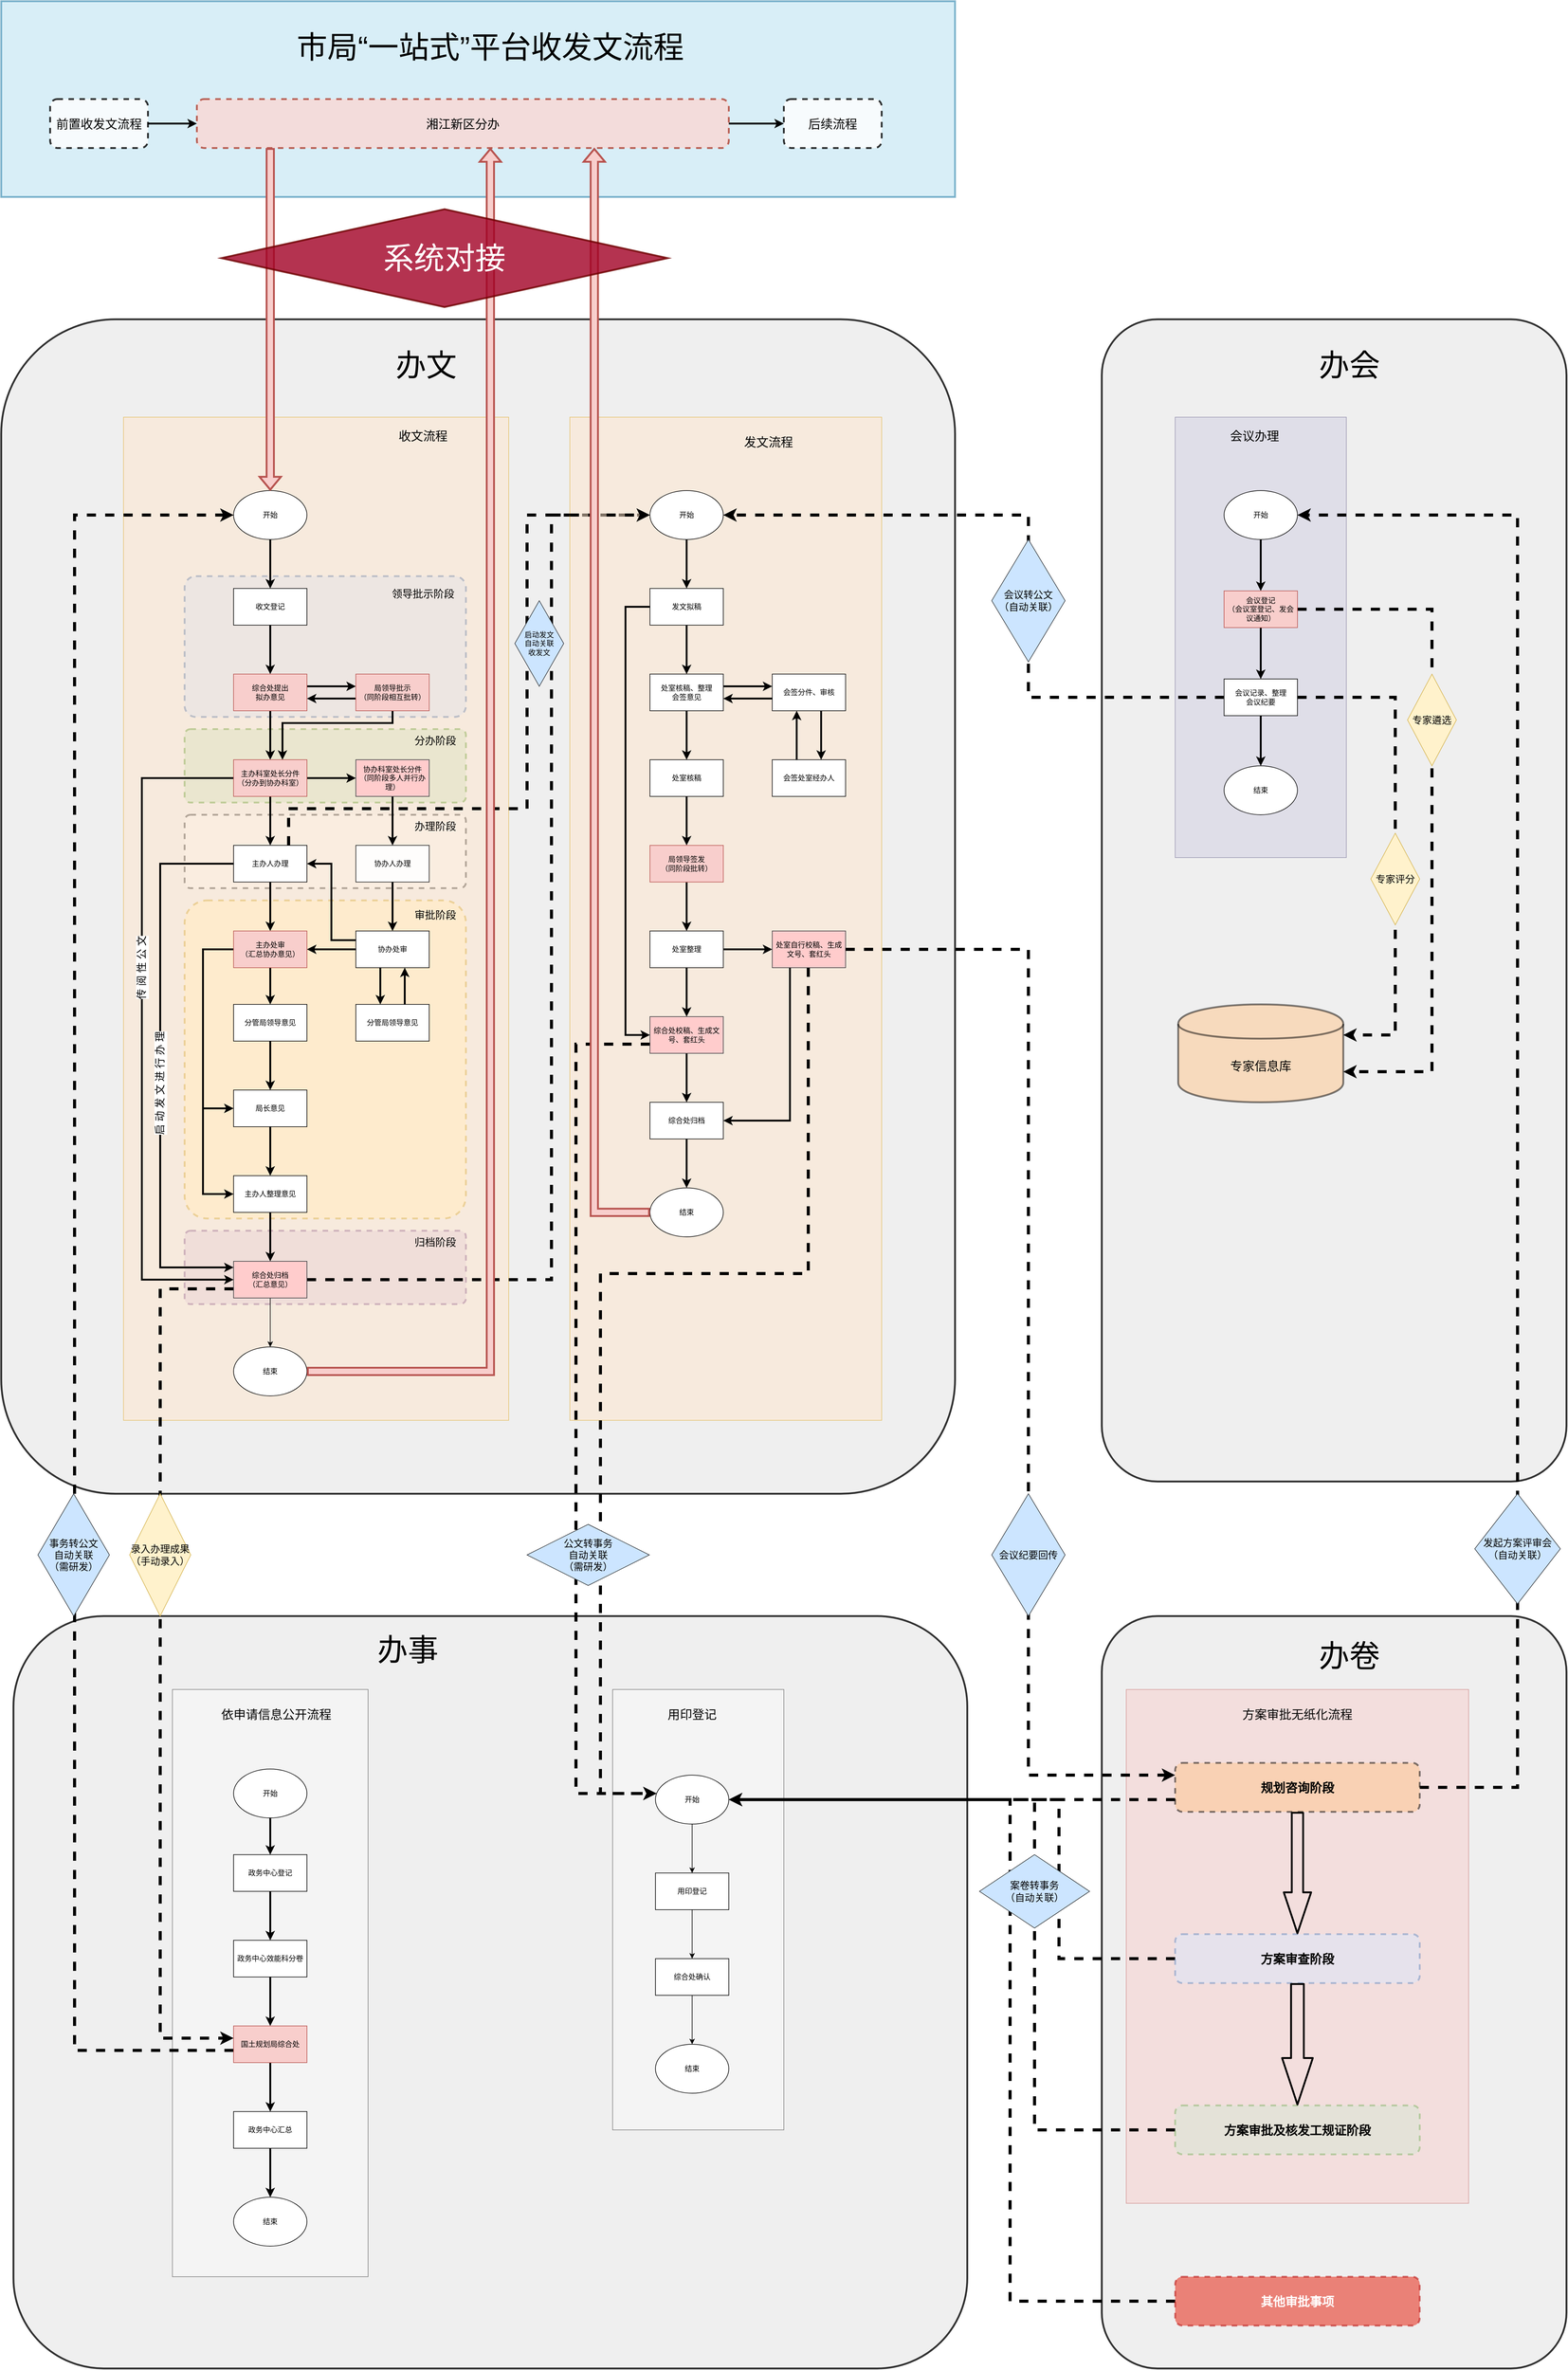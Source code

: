 <mxfile version="13.3.0" type="github">
  <diagram id="d_TtvwyaBQ2j3ashljvY" name="Page-1">
    <mxGraphModel dx="8851" dy="5229" grid="1" gridSize="10" guides="1" tooltips="1" connect="1" arrows="0" fold="1" page="1" pageScale="1" pageWidth="827" pageHeight="1169" math="0" shadow="0">
      <root>
        <mxCell id="0" />
        <mxCell id="1" parent="0" />
        <mxCell id="R8DSdq1tmObnKe5v48mU-81" value="" style="rounded=1;whiteSpace=wrap;html=1;strokeWidth=3;fontSize=20;arcSize=12;opacity=80;fillColor=#ebebeb;" vertex="1" parent="1">
          <mxGeometry x="1760" y="1720" width="760" height="1230" as="geometry" />
        </mxCell>
        <mxCell id="R8DSdq1tmObnKe5v48mU-80" value="" style="rounded=1;whiteSpace=wrap;html=1;strokeWidth=3;fontSize=20;arcSize=12;opacity=80;fillColor=#ebebeb;" vertex="1" parent="1">
          <mxGeometry x="-20" y="1720" width="1560" height="1230" as="geometry" />
        </mxCell>
        <mxCell id="R8DSdq1tmObnKe5v48mU-79" value="" style="rounded=1;whiteSpace=wrap;html=1;strokeWidth=3;fontSize=20;arcSize=12;opacity=80;fillColor=#ebebeb;" vertex="1" parent="1">
          <mxGeometry x="1760" y="-400" width="760" height="1900" as="geometry" />
        </mxCell>
        <mxCell id="R8DSdq1tmObnKe5v48mU-78" value="" style="rounded=1;whiteSpace=wrap;html=1;strokeWidth=3;fontSize=20;arcSize=12;opacity=80;fillColor=#EBEBEB;" vertex="1" parent="1">
          <mxGeometry x="-40" y="-400" width="1560" height="1920" as="geometry" />
        </mxCell>
        <mxCell id="R8DSdq1tmObnKe5v48mU-27" value="" style="rounded=0;whiteSpace=wrap;html=1;opacity=80;fillColor=#f5f5f5;strokeColor=#666666;fontColor=#333333;" vertex="1" parent="1">
          <mxGeometry x="960" y="1840" width="280" height="720" as="geometry" />
        </mxCell>
        <mxCell id="R8DSdq1tmObnKe5v48mU-15" value="" style="rounded=1;whiteSpace=wrap;html=1;fontSize=17;opacity=90;arcSize=8;dashed=1;strokeWidth=3;fillColor=#dae8fc;strokeColor=#6c8ebf;" vertex="1" parent="1">
          <mxGeometry x="260" y="20" width="460" height="230" as="geometry" />
        </mxCell>
        <mxCell id="R8DSdq1tmObnKe5v48mU-17" value="" style="rounded=1;whiteSpace=wrap;html=1;fontSize=17;arcSize=8;dashed=1;strokeWidth=3;fillColor=#d5e8d4;strokeColor=#82b366;" vertex="1" parent="1">
          <mxGeometry x="260" y="270" width="460" height="120" as="geometry" />
        </mxCell>
        <mxCell id="R8DSdq1tmObnKe5v48mU-19" value="" style="rounded=1;whiteSpace=wrap;html=1;fontSize=17;arcSize=8;dashed=1;strokeWidth=3;fillColor=#f5f5f5;strokeColor=#666666;fontColor=#333333;" vertex="1" parent="1">
          <mxGeometry x="260" y="410" width="460" height="120" as="geometry" />
        </mxCell>
        <mxCell id="R8DSdq1tmObnKe5v48mU-21" value="" style="rounded=1;whiteSpace=wrap;html=1;fontSize=17;opacity=90;arcSize=8;dashed=1;strokeWidth=3;fillColor=#fff2cc;strokeColor=#d6b656;" vertex="1" parent="1">
          <mxGeometry x="260" y="550" width="460" height="520" as="geometry" />
        </mxCell>
        <mxCell id="R8DSdq1tmObnKe5v48mU-23" value="" style="rounded=1;whiteSpace=wrap;html=1;fontSize=17;opacity=90;arcSize=8;dashed=1;strokeWidth=3;fillColor=#e1d5e7;strokeColor=#9673a6;" vertex="1" parent="1">
          <mxGeometry x="260" y="1090" width="460" height="120" as="geometry" />
        </mxCell>
        <mxCell id="czsc24-IMfko61f4KDdS-146" value="" style="rounded=0;whiteSpace=wrap;html=1;opacity=50;fillColor=#ffe6cc;strokeColor=#d79b00;" parent="1" vertex="1">
          <mxGeometry x="160" y="-240" width="630" height="1640" as="geometry" />
        </mxCell>
        <mxCell id="R8DSdq1tmObnKe5v48mU-5" style="edgeStyle=orthogonalEdgeStyle;rounded=0;orthogonalLoop=1;jettySize=auto;html=1;entryX=0;entryY=0.5;entryDx=0;entryDy=0;strokeWidth=5;dashed=1;" edge="1" parent="1" source="czsc24-IMfko61f4KDdS-8" target="czsc24-IMfko61f4KDdS-80">
          <mxGeometry relative="1" as="geometry">
            <Array as="points">
              <mxPoint x="430" y="400" />
              <mxPoint x="820" y="400" />
              <mxPoint x="820" y="-80" />
            </Array>
          </mxGeometry>
        </mxCell>
        <mxCell id="czsc24-IMfko61f4KDdS-166" value="" style="rounded=0;whiteSpace=wrap;html=1;fontSize=20;opacity=50;fillColor=#d0cee2;strokeColor=#56517e;textOpacity=50;" parent="1" vertex="1">
          <mxGeometry x="1880" y="-240" width="280" height="720" as="geometry" />
        </mxCell>
        <mxCell id="czsc24-IMfko61f4KDdS-147" value="" style="rounded=0;whiteSpace=wrap;html=1;opacity=50;fillColor=#ffe6cc;strokeColor=#d79b00;" parent="1" vertex="1">
          <mxGeometry x="890" y="-240" width="510" height="1640" as="geometry" />
        </mxCell>
        <mxCell id="czsc24-IMfko61f4KDdS-145" value="" style="rounded=0;whiteSpace=wrap;html=1;opacity=80;fillColor=#f5f5f5;strokeColor=#666666;fontColor=#333333;" parent="1" vertex="1">
          <mxGeometry x="240" y="1840" width="320" height="960" as="geometry" />
        </mxCell>
        <mxCell id="czsc24-IMfko61f4KDdS-7" value="" style="edgeStyle=orthogonalEdgeStyle;rounded=0;orthogonalLoop=1;jettySize=auto;html=1;strokeWidth=3;" parent="1" source="czsc24-IMfko61f4KDdS-1" target="czsc24-IMfko61f4KDdS-6" edge="1">
          <mxGeometry relative="1" as="geometry" />
        </mxCell>
        <mxCell id="czsc24-IMfko61f4KDdS-31" style="edgeStyle=orthogonalEdgeStyle;rounded=0;orthogonalLoop=1;jettySize=auto;html=1;strokeWidth=3;" parent="1" source="czsc24-IMfko61f4KDdS-6" target="czsc24-IMfko61f4KDdS-28" edge="1">
          <mxGeometry relative="1" as="geometry">
            <Array as="points">
              <mxPoint x="190" y="350" />
              <mxPoint x="190" y="1170" />
            </Array>
          </mxGeometry>
        </mxCell>
        <mxCell id="R8DSdq1tmObnKe5v48mU-9" value="传 阅 性 公 文" style="edgeLabel;html=1;align=center;verticalAlign=middle;resizable=0;points=[];fontSize=17;horizontal=0;" vertex="1" connectable="0" parent="czsc24-IMfko61f4KDdS-31">
          <mxGeometry x="-0.888" y="1" relative="1" as="geometry">
            <mxPoint x="-87.5" y="309" as="offset" />
          </mxGeometry>
        </mxCell>
        <mxCell id="R8DSdq1tmObnKe5v48mU-7" style="edgeStyle=orthogonalEdgeStyle;rounded=0;orthogonalLoop=1;jettySize=auto;html=1;strokeWidth=3;" edge="1" parent="1" source="czsc24-IMfko61f4KDdS-1" target="czsc24-IMfko61f4KDdS-2">
          <mxGeometry relative="1" as="geometry">
            <Array as="points">
              <mxPoint x="510" y="200" />
              <mxPoint x="510" y="200" />
            </Array>
          </mxGeometry>
        </mxCell>
        <mxCell id="czsc24-IMfko61f4KDdS-1" value="综合处提出&lt;br&gt;拟办意见" style="rounded=0;whiteSpace=wrap;html=1;fillColor=#f8cecc;strokeColor=#b85450;" parent="1" vertex="1">
          <mxGeometry x="340" y="180" width="120" height="60" as="geometry" />
        </mxCell>
        <mxCell id="czsc24-IMfko61f4KDdS-76" style="edgeStyle=orthogonalEdgeStyle;rounded=0;orthogonalLoop=1;jettySize=auto;html=1;exitX=0.5;exitY=1;exitDx=0;exitDy=0;strokeWidth=3;" parent="1" source="czsc24-IMfko61f4KDdS-74" target="czsc24-IMfko61f4KDdS-1" edge="1">
          <mxGeometry relative="1" as="geometry" />
        </mxCell>
        <mxCell id="czsc24-IMfko61f4KDdS-74" value="收文登记" style="rounded=0;whiteSpace=wrap;html=1;" parent="1" vertex="1">
          <mxGeometry x="340" y="40" width="120" height="60" as="geometry" />
        </mxCell>
        <mxCell id="czsc24-IMfko61f4KDdS-9" value="" style="edgeStyle=orthogonalEdgeStyle;rounded=0;orthogonalLoop=1;jettySize=auto;html=1;strokeWidth=3;" parent="1" source="czsc24-IMfko61f4KDdS-6" target="czsc24-IMfko61f4KDdS-8" edge="1">
          <mxGeometry relative="1" as="geometry" />
        </mxCell>
        <mxCell id="czsc24-IMfko61f4KDdS-11" value="" style="edgeStyle=orthogonalEdgeStyle;rounded=0;orthogonalLoop=1;jettySize=auto;html=1;strokeWidth=3;" parent="1" source="czsc24-IMfko61f4KDdS-6" target="czsc24-IMfko61f4KDdS-10" edge="1">
          <mxGeometry relative="1" as="geometry" />
        </mxCell>
        <mxCell id="czsc24-IMfko61f4KDdS-6" value="主办科室处长分件&lt;br&gt;（分办到协办科室）" style="rounded=0;whiteSpace=wrap;html=1;fillColor=#f8cecc;strokeColor=#b85450;" parent="1" vertex="1">
          <mxGeometry x="340" y="320" width="120" height="60" as="geometry" />
        </mxCell>
        <mxCell id="czsc24-IMfko61f4KDdS-13" value="" style="edgeStyle=orthogonalEdgeStyle;rounded=0;orthogonalLoop=1;jettySize=auto;html=1;strokeWidth=3;" parent="1" source="czsc24-IMfko61f4KDdS-10" target="czsc24-IMfko61f4KDdS-12" edge="1">
          <mxGeometry relative="1" as="geometry" />
        </mxCell>
        <mxCell id="czsc24-IMfko61f4KDdS-10" value="协办科室处长分件&lt;br&gt;（同阶段多人并行办理）" style="rounded=0;whiteSpace=wrap;html=1;fillColor=#ffcccc;strokeColor=#36393d;" parent="1" vertex="1">
          <mxGeometry x="540" y="320" width="120" height="60" as="geometry" />
        </mxCell>
        <mxCell id="czsc24-IMfko61f4KDdS-17" value="" style="edgeStyle=orthogonalEdgeStyle;rounded=0;orthogonalLoop=1;jettySize=auto;html=1;strokeWidth=3;" parent="1" source="czsc24-IMfko61f4KDdS-12" target="czsc24-IMfko61f4KDdS-16" edge="1">
          <mxGeometry relative="1" as="geometry" />
        </mxCell>
        <mxCell id="czsc24-IMfko61f4KDdS-12" value="协办人办理" style="rounded=0;whiteSpace=wrap;html=1;opacity=90;" parent="1" vertex="1">
          <mxGeometry x="540" y="460" width="120" height="60" as="geometry" />
        </mxCell>
        <mxCell id="czsc24-IMfko61f4KDdS-98" style="edgeStyle=orthogonalEdgeStyle;rounded=0;orthogonalLoop=1;jettySize=auto;html=1;strokeWidth=3;" parent="1" source="czsc24-IMfko61f4KDdS-16" target="czsc24-IMfko61f4KDdS-95" edge="1">
          <mxGeometry relative="1" as="geometry">
            <Array as="points">
              <mxPoint x="580" y="690" />
              <mxPoint x="580" y="690" />
            </Array>
          </mxGeometry>
        </mxCell>
        <mxCell id="R8DSdq1tmObnKe5v48mU-2" style="edgeStyle=orthogonalEdgeStyle;rounded=0;orthogonalLoop=1;jettySize=auto;html=1;exitX=0;exitY=0.5;exitDx=0;exitDy=0;strokeWidth=3;" edge="1" parent="1" source="czsc24-IMfko61f4KDdS-16" target="czsc24-IMfko61f4KDdS-14">
          <mxGeometry relative="1" as="geometry" />
        </mxCell>
        <mxCell id="R8DSdq1tmObnKe5v48mU-25" style="edgeStyle=orthogonalEdgeStyle;rounded=0;orthogonalLoop=1;jettySize=auto;html=1;exitX=0;exitY=0.25;exitDx=0;exitDy=0;strokeWidth=3;fontSize=11;" edge="1" parent="1" source="czsc24-IMfko61f4KDdS-16" target="czsc24-IMfko61f4KDdS-8">
          <mxGeometry relative="1" as="geometry">
            <Array as="points">
              <mxPoint x="500" y="615" />
              <mxPoint x="500" y="490" />
            </Array>
          </mxGeometry>
        </mxCell>
        <mxCell id="czsc24-IMfko61f4KDdS-16" value="协办处审" style="rounded=0;whiteSpace=wrap;html=1;" parent="1" vertex="1">
          <mxGeometry x="540" y="600" width="120" height="60" as="geometry" />
        </mxCell>
        <mxCell id="czsc24-IMfko61f4KDdS-15" value="" style="edgeStyle=orthogonalEdgeStyle;rounded=0;orthogonalLoop=1;jettySize=auto;html=1;strokeWidth=3;" parent="1" source="czsc24-IMfko61f4KDdS-8" target="czsc24-IMfko61f4KDdS-14" edge="1">
          <mxGeometry relative="1" as="geometry" />
        </mxCell>
        <mxCell id="R8DSdq1tmObnKe5v48mU-8" style="edgeStyle=orthogonalEdgeStyle;rounded=0;orthogonalLoop=1;jettySize=auto;html=1;strokeWidth=3;" edge="1" parent="1" source="czsc24-IMfko61f4KDdS-8" target="czsc24-IMfko61f4KDdS-28">
          <mxGeometry relative="1" as="geometry">
            <Array as="points">
              <mxPoint x="220" y="490" />
              <mxPoint x="220" y="1150" />
            </Array>
          </mxGeometry>
        </mxCell>
        <mxCell id="R8DSdq1tmObnKe5v48mU-12" value="启 动 发 文 进 行 办 理" style="edgeLabel;html=1;align=center;verticalAlign=middle;resizable=0;points=[];fontSize=17;horizontal=0;" vertex="1" connectable="0" parent="R8DSdq1tmObnKe5v48mU-8">
          <mxGeometry x="-0.858" y="4" relative="1" as="geometry">
            <mxPoint x="-56" y="355" as="offset" />
          </mxGeometry>
        </mxCell>
        <mxCell id="czsc24-IMfko61f4KDdS-8" value="主办人办理" style="rounded=0;whiteSpace=wrap;html=1;" parent="1" vertex="1">
          <mxGeometry x="340" y="460" width="120" height="60" as="geometry" />
        </mxCell>
        <mxCell id="czsc24-IMfko61f4KDdS-45" style="edgeStyle=orthogonalEdgeStyle;rounded=0;orthogonalLoop=1;jettySize=auto;html=1;exitX=0.5;exitY=1;exitDx=0;exitDy=0;strokeWidth=3;" parent="1" source="czsc24-IMfko61f4KDdS-14" target="czsc24-IMfko61f4KDdS-18" edge="1">
          <mxGeometry relative="1" as="geometry">
            <Array as="points">
              <mxPoint x="400" y="710" />
              <mxPoint x="400" y="710" />
            </Array>
          </mxGeometry>
        </mxCell>
        <mxCell id="czsc24-IMfko61f4KDdS-48" style="edgeStyle=orthogonalEdgeStyle;rounded=0;orthogonalLoop=1;jettySize=auto;html=1;strokeWidth=3;" parent="1" source="czsc24-IMfko61f4KDdS-14" target="czsc24-IMfko61f4KDdS-22" edge="1">
          <mxGeometry relative="1" as="geometry">
            <Array as="points">
              <mxPoint x="290" y="630" />
              <mxPoint x="290" y="890" />
            </Array>
          </mxGeometry>
        </mxCell>
        <mxCell id="czsc24-IMfko61f4KDdS-105" style="edgeStyle=orthogonalEdgeStyle;rounded=0;orthogonalLoop=1;jettySize=auto;html=1;entryX=0;entryY=0.5;entryDx=0;entryDy=0;strokeWidth=3;" parent="1" source="czsc24-IMfko61f4KDdS-14" target="czsc24-IMfko61f4KDdS-40" edge="1">
          <mxGeometry relative="1" as="geometry">
            <Array as="points">
              <mxPoint x="290" y="630" />
              <mxPoint x="290" y="1030" />
            </Array>
          </mxGeometry>
        </mxCell>
        <mxCell id="czsc24-IMfko61f4KDdS-14" value="主办处审&lt;br&gt;（汇总协办意见）" style="rounded=0;whiteSpace=wrap;html=1;fillColor=#f8cecc;strokeColor=#b85450;" parent="1" vertex="1">
          <mxGeometry x="340" y="600" width="120" height="60" as="geometry" />
        </mxCell>
        <mxCell id="czsc24-IMfko61f4KDdS-47" style="edgeStyle=orthogonalEdgeStyle;rounded=0;orthogonalLoop=1;jettySize=auto;html=1;exitX=0.5;exitY=1;exitDx=0;exitDy=0;strokeWidth=3;" parent="1" source="czsc24-IMfko61f4KDdS-40" target="czsc24-IMfko61f4KDdS-28" edge="1">
          <mxGeometry relative="1" as="geometry" />
        </mxCell>
        <mxCell id="czsc24-IMfko61f4KDdS-40" value="主办人整理意见" style="rounded=0;whiteSpace=wrap;html=1;" parent="1" vertex="1">
          <mxGeometry x="340" y="1000" width="120" height="60" as="geometry" />
        </mxCell>
        <mxCell id="czsc24-IMfko61f4KDdS-23" value="" style="edgeStyle=orthogonalEdgeStyle;rounded=0;orthogonalLoop=1;jettySize=auto;html=1;strokeWidth=3;" parent="1" source="czsc24-IMfko61f4KDdS-18" target="czsc24-IMfko61f4KDdS-22" edge="1">
          <mxGeometry relative="1" as="geometry">
            <Array as="points">
              <mxPoint x="400" y="820" />
              <mxPoint x="400" y="820" />
            </Array>
          </mxGeometry>
        </mxCell>
        <mxCell id="czsc24-IMfko61f4KDdS-18" value="分管局领导意见" style="rounded=0;whiteSpace=wrap;html=1;" parent="1" vertex="1">
          <mxGeometry x="340" y="720" width="120" height="60" as="geometry" />
        </mxCell>
        <mxCell id="R8DSdq1tmObnKe5v48mU-1" style="edgeStyle=orthogonalEdgeStyle;rounded=0;orthogonalLoop=1;jettySize=auto;html=1;strokeWidth=3;" edge="1" parent="1" source="czsc24-IMfko61f4KDdS-95" target="czsc24-IMfko61f4KDdS-16">
          <mxGeometry relative="1" as="geometry">
            <Array as="points">
              <mxPoint x="620" y="700" />
              <mxPoint x="620" y="700" />
            </Array>
          </mxGeometry>
        </mxCell>
        <mxCell id="czsc24-IMfko61f4KDdS-95" value="分管局领导意见" style="rounded=0;whiteSpace=wrap;html=1;" parent="1" vertex="1">
          <mxGeometry x="540" y="720" width="120" height="60" as="geometry" />
        </mxCell>
        <mxCell id="czsc24-IMfko61f4KDdS-46" style="edgeStyle=orthogonalEdgeStyle;rounded=0;orthogonalLoop=1;jettySize=auto;html=1;exitX=0.5;exitY=1;exitDx=0;exitDy=0;strokeWidth=3;" parent="1" source="czsc24-IMfko61f4KDdS-22" target="czsc24-IMfko61f4KDdS-40" edge="1">
          <mxGeometry relative="1" as="geometry" />
        </mxCell>
        <mxCell id="czsc24-IMfko61f4KDdS-22" value="局长意见" style="rounded=0;whiteSpace=wrap;html=1;" parent="1" vertex="1">
          <mxGeometry x="340" y="860" width="120" height="60" as="geometry" />
        </mxCell>
        <mxCell id="czsc24-IMfko61f4KDdS-36" style="edgeStyle=orthogonalEdgeStyle;rounded=0;orthogonalLoop=1;jettySize=auto;html=1;exitX=0.5;exitY=1;exitDx=0;exitDy=0;entryX=0.5;entryY=0;entryDx=0;entryDy=0;" parent="1" source="czsc24-IMfko61f4KDdS-28" target="czsc24-IMfko61f4KDdS-35" edge="1">
          <mxGeometry relative="1" as="geometry" />
        </mxCell>
        <mxCell id="czsc24-IMfko61f4KDdS-133" style="edgeStyle=orthogonalEdgeStyle;rounded=0;orthogonalLoop=1;jettySize=auto;html=1;strokeWidth=5;dashed=1;" parent="1" source="czsc24-IMfko61f4KDdS-28" target="czsc24-IMfko61f4KDdS-80" edge="1">
          <mxGeometry relative="1" as="geometry">
            <Array as="points">
              <mxPoint x="860" y="1170" />
              <mxPoint x="860" y="-80" />
            </Array>
          </mxGeometry>
        </mxCell>
        <mxCell id="R8DSdq1tmObnKe5v48mU-29" style="edgeStyle=orthogonalEdgeStyle;rounded=0;orthogonalLoop=1;jettySize=auto;html=1;exitX=0;exitY=0.75;exitDx=0;exitDy=0;dashed=1;strokeWidth=5;fontSize=11;" edge="1" parent="1" source="czsc24-IMfko61f4KDdS-28" target="czsc24-IMfko61f4KDdS-54">
          <mxGeometry relative="1" as="geometry">
            <Array as="points">
              <mxPoint x="220" y="1185" />
              <mxPoint x="220" y="2410" />
            </Array>
          </mxGeometry>
        </mxCell>
        <mxCell id="czsc24-IMfko61f4KDdS-28" value="综合处归档&lt;br&gt;（汇总意见）" style="rounded=0;whiteSpace=wrap;html=1;fillColor=#ffcccc;strokeColor=#36393d;" parent="1" vertex="1">
          <mxGeometry x="340" y="1140" width="120" height="60" as="geometry" />
        </mxCell>
        <mxCell id="czsc24-IMfko61f4KDdS-38" style="edgeStyle=orthogonalEdgeStyle;rounded=0;orthogonalLoop=1;jettySize=auto;html=1;exitX=0.5;exitY=1;exitDx=0;exitDy=0;strokeWidth=3;" parent="1" source="czsc24-IMfko61f4KDdS-2" target="czsc24-IMfko61f4KDdS-6" edge="1">
          <mxGeometry relative="1" as="geometry">
            <Array as="points">
              <mxPoint x="600" y="260" />
              <mxPoint x="420" y="260" />
            </Array>
          </mxGeometry>
        </mxCell>
        <mxCell id="R8DSdq1tmObnKe5v48mU-14" style="edgeStyle=orthogonalEdgeStyle;rounded=0;orthogonalLoop=1;jettySize=auto;html=1;strokeWidth=3;fontSize=11;" edge="1" parent="1" source="czsc24-IMfko61f4KDdS-2" target="czsc24-IMfko61f4KDdS-1">
          <mxGeometry relative="1" as="geometry">
            <Array as="points">
              <mxPoint x="500" y="220" />
              <mxPoint x="500" y="220" />
            </Array>
          </mxGeometry>
        </mxCell>
        <mxCell id="czsc24-IMfko61f4KDdS-2" value="局领导批示&lt;br&gt;（同阶段相互批转）" style="rounded=0;whiteSpace=wrap;html=1;fillColor=#f8cecc;strokeColor=#b85450;" parent="1" vertex="1">
          <mxGeometry x="540" y="180" width="120" height="60" as="geometry" />
        </mxCell>
        <mxCell id="czsc24-IMfko61f4KDdS-77" style="edgeStyle=orthogonalEdgeStyle;rounded=0;orthogonalLoop=1;jettySize=auto;html=1;exitX=0.5;exitY=1;exitDx=0;exitDy=0;strokeWidth=3;" parent="1" source="czsc24-IMfko61f4KDdS-33" target="czsc24-IMfko61f4KDdS-74" edge="1">
          <mxGeometry relative="1" as="geometry" />
        </mxCell>
        <mxCell id="czsc24-IMfko61f4KDdS-33" value="开始" style="ellipse;whiteSpace=wrap;html=1;" parent="1" vertex="1">
          <mxGeometry x="340" y="-120" width="120" height="80" as="geometry" />
        </mxCell>
        <mxCell id="czsc24-IMfko61f4KDdS-35" value="结束" style="ellipse;whiteSpace=wrap;html=1;" parent="1" vertex="1">
          <mxGeometry x="340" y="1280" width="120" height="80" as="geometry" />
        </mxCell>
        <mxCell id="czsc24-IMfko61f4KDdS-66" value="" style="edgeStyle=orthogonalEdgeStyle;rounded=0;orthogonalLoop=1;jettySize=auto;html=1;strokeWidth=3;" parent="1" source="czsc24-IMfko61f4KDdS-53" target="czsc24-IMfko61f4KDdS-67" edge="1">
          <mxGeometry relative="1" as="geometry">
            <mxPoint x="400" y="2670" as="targetPoint" />
          </mxGeometry>
        </mxCell>
        <mxCell id="czsc24-IMfko61f4KDdS-53" value="政务中心汇总" style="rounded=0;whiteSpace=wrap;html=1;" parent="1" vertex="1">
          <mxGeometry x="340" y="2530" width="120" height="60" as="geometry" />
        </mxCell>
        <mxCell id="czsc24-IMfko61f4KDdS-62" style="edgeStyle=orthogonalEdgeStyle;rounded=0;orthogonalLoop=1;jettySize=auto;html=1;exitX=0.5;exitY=1;exitDx=0;exitDy=0;strokeWidth=3;" parent="1" source="czsc24-IMfko61f4KDdS-54" target="czsc24-IMfko61f4KDdS-53" edge="1">
          <mxGeometry relative="1" as="geometry" />
        </mxCell>
        <mxCell id="R8DSdq1tmObnKe5v48mU-28" style="edgeStyle=orthogonalEdgeStyle;rounded=0;orthogonalLoop=1;jettySize=auto;html=1;dashed=1;strokeWidth=5;fontSize=11;" edge="1" parent="1" source="czsc24-IMfko61f4KDdS-54" target="czsc24-IMfko61f4KDdS-33">
          <mxGeometry relative="1" as="geometry">
            <Array as="points">
              <mxPoint x="80" y="2430" />
              <mxPoint x="80" y="-80" />
            </Array>
          </mxGeometry>
        </mxCell>
        <mxCell id="czsc24-IMfko61f4KDdS-54" value="国土规划局综合处" style="rounded=0;whiteSpace=wrap;html=1;fillColor=#f8cecc;strokeColor=#b85450;" parent="1" vertex="1">
          <mxGeometry x="340" y="2390" width="120" height="60" as="geometry" />
        </mxCell>
        <mxCell id="czsc24-IMfko61f4KDdS-61" style="edgeStyle=orthogonalEdgeStyle;rounded=0;orthogonalLoop=1;jettySize=auto;html=1;exitX=0.5;exitY=1;exitDx=0;exitDy=0;strokeWidth=3;" parent="1" source="czsc24-IMfko61f4KDdS-56" target="czsc24-IMfko61f4KDdS-54" edge="1">
          <mxGeometry relative="1" as="geometry" />
        </mxCell>
        <mxCell id="czsc24-IMfko61f4KDdS-56" value="政务中心效能科分卷" style="rounded=0;whiteSpace=wrap;html=1;" parent="1" vertex="1">
          <mxGeometry x="340" y="2250" width="120" height="60" as="geometry" />
        </mxCell>
        <mxCell id="czsc24-IMfko61f4KDdS-60" style="edgeStyle=orthogonalEdgeStyle;rounded=0;orthogonalLoop=1;jettySize=auto;html=1;exitX=0.5;exitY=1;exitDx=0;exitDy=0;strokeWidth=3;" parent="1" source="czsc24-IMfko61f4KDdS-58" target="czsc24-IMfko61f4KDdS-56" edge="1">
          <mxGeometry relative="1" as="geometry" />
        </mxCell>
        <mxCell id="czsc24-IMfko61f4KDdS-58" value="政务中心登记" style="rounded=0;whiteSpace=wrap;html=1;" parent="1" vertex="1">
          <mxGeometry x="340" y="2110" width="120" height="60" as="geometry" />
        </mxCell>
        <mxCell id="czsc24-IMfko61f4KDdS-64" style="edgeStyle=orthogonalEdgeStyle;rounded=0;orthogonalLoop=1;jettySize=auto;html=1;strokeWidth=3;" parent="1" source="czsc24-IMfko61f4KDdS-63" target="czsc24-IMfko61f4KDdS-58" edge="1">
          <mxGeometry relative="1" as="geometry" />
        </mxCell>
        <mxCell id="czsc24-IMfko61f4KDdS-63" value="开始" style="ellipse;whiteSpace=wrap;html=1;" parent="1" vertex="1">
          <mxGeometry x="340" y="1970" width="120" height="80" as="geometry" />
        </mxCell>
        <mxCell id="czsc24-IMfko61f4KDdS-67" value="结束" style="ellipse;whiteSpace=wrap;html=1;" parent="1" vertex="1">
          <mxGeometry x="340" y="2670" width="120" height="80" as="geometry" />
        </mxCell>
        <mxCell id="czsc24-IMfko61f4KDdS-70" value="事务转公文&lt;br style=&quot;font-size: 16px;&quot;&gt;自动关联&lt;br style=&quot;font-size: 16px;&quot;&gt;（需研发）" style="rhombus;whiteSpace=wrap;html=1;fillColor=#cce5ff;strokeColor=#36393d;fontSize=16;" parent="1" vertex="1">
          <mxGeometry x="20" y="1520" width="117" height="200" as="geometry" />
        </mxCell>
        <mxCell id="czsc24-IMfko61f4KDdS-73" value="录入办理成果（手动录入）" style="rhombus;whiteSpace=wrap;html=1;fillColor=#fff2cc;strokeColor=#d6b656;fontSize=16;" parent="1" vertex="1">
          <mxGeometry x="170" y="1520" width="100" height="200" as="geometry" />
        </mxCell>
        <mxCell id="czsc24-IMfko61f4KDdS-90" value="" style="edgeStyle=orthogonalEdgeStyle;rounded=0;orthogonalLoop=1;jettySize=auto;html=1;strokeWidth=3;" parent="1" source="czsc24-IMfko61f4KDdS-78" target="czsc24-IMfko61f4KDdS-89" edge="1">
          <mxGeometry relative="1" as="geometry" />
        </mxCell>
        <mxCell id="czsc24-IMfko61f4KDdS-132" style="edgeStyle=orthogonalEdgeStyle;rounded=0;orthogonalLoop=1;jettySize=auto;html=1;exitX=0;exitY=0.5;exitDx=0;exitDy=0;entryX=0;entryY=0.5;entryDx=0;entryDy=0;strokeWidth=3;" parent="1" source="czsc24-IMfko61f4KDdS-78" target="czsc24-IMfko61f4KDdS-118" edge="1">
          <mxGeometry relative="1" as="geometry">
            <Array as="points">
              <mxPoint x="981" y="70" />
              <mxPoint x="981" y="770" />
            </Array>
          </mxGeometry>
        </mxCell>
        <mxCell id="czsc24-IMfko61f4KDdS-78" value="发文拟稿" style="rounded=0;whiteSpace=wrap;html=1;" parent="1" vertex="1">
          <mxGeometry x="1021" y="40" width="120" height="60" as="geometry" />
        </mxCell>
        <mxCell id="czsc24-IMfko61f4KDdS-94" value="" style="edgeStyle=orthogonalEdgeStyle;rounded=0;orthogonalLoop=1;jettySize=auto;html=1;strokeWidth=3;" parent="1" source="czsc24-IMfko61f4KDdS-89" target="czsc24-IMfko61f4KDdS-93" edge="1">
          <mxGeometry relative="1" as="geometry">
            <Array as="points">
              <mxPoint x="1181" y="200" />
              <mxPoint x="1181" y="200" />
            </Array>
          </mxGeometry>
        </mxCell>
        <mxCell id="czsc24-IMfko61f4KDdS-111" value="" style="edgeStyle=orthogonalEdgeStyle;rounded=0;orthogonalLoop=1;jettySize=auto;html=1;strokeWidth=3;" parent="1" source="czsc24-IMfko61f4KDdS-89" target="czsc24-IMfko61f4KDdS-110" edge="1">
          <mxGeometry relative="1" as="geometry" />
        </mxCell>
        <mxCell id="czsc24-IMfko61f4KDdS-89" value="处室核稿、整理&lt;br&gt;会签意见" style="rounded=0;whiteSpace=wrap;html=1;" parent="1" vertex="1">
          <mxGeometry x="1021" y="180" width="120" height="60" as="geometry" />
        </mxCell>
        <mxCell id="czsc24-IMfko61f4KDdS-115" value="" style="edgeStyle=orthogonalEdgeStyle;rounded=0;orthogonalLoop=1;jettySize=auto;html=1;strokeWidth=3;" parent="1" source="czsc24-IMfko61f4KDdS-110" target="czsc24-IMfko61f4KDdS-114" edge="1">
          <mxGeometry relative="1" as="geometry" />
        </mxCell>
        <mxCell id="czsc24-IMfko61f4KDdS-110" value="处室核稿" style="rounded=0;whiteSpace=wrap;html=1;" parent="1" vertex="1">
          <mxGeometry x="1021" y="320" width="120" height="60" as="geometry" />
        </mxCell>
        <mxCell id="czsc24-IMfko61f4KDdS-117" value="" style="edgeStyle=orthogonalEdgeStyle;rounded=0;orthogonalLoop=1;jettySize=auto;html=1;strokeWidth=3;" parent="1" source="czsc24-IMfko61f4KDdS-114" target="czsc24-IMfko61f4KDdS-116" edge="1">
          <mxGeometry relative="1" as="geometry" />
        </mxCell>
        <mxCell id="czsc24-IMfko61f4KDdS-114" value="局领导签发&lt;br&gt;（同阶段批转）" style="rounded=0;whiteSpace=wrap;html=1;fillColor=#f8cecc;strokeColor=#b85450;" parent="1" vertex="1">
          <mxGeometry x="1021" y="460" width="120" height="60" as="geometry" />
        </mxCell>
        <mxCell id="czsc24-IMfko61f4KDdS-119" value="" style="edgeStyle=orthogonalEdgeStyle;rounded=0;orthogonalLoop=1;jettySize=auto;html=1;strokeWidth=3;" parent="1" source="czsc24-IMfko61f4KDdS-116" target="czsc24-IMfko61f4KDdS-118" edge="1">
          <mxGeometry relative="1" as="geometry" />
        </mxCell>
        <mxCell id="czsc24-IMfko61f4KDdS-130" style="edgeStyle=orthogonalEdgeStyle;rounded=0;orthogonalLoop=1;jettySize=auto;html=1;exitX=1;exitY=0.5;exitDx=0;exitDy=0;strokeWidth=3;" parent="1" source="czsc24-IMfko61f4KDdS-116" target="czsc24-IMfko61f4KDdS-125" edge="1">
          <mxGeometry relative="1" as="geometry" />
        </mxCell>
        <mxCell id="czsc24-IMfko61f4KDdS-116" value="处室整理" style="rounded=0;whiteSpace=wrap;html=1;" parent="1" vertex="1">
          <mxGeometry x="1021" y="600" width="120" height="60" as="geometry" />
        </mxCell>
        <mxCell id="czsc24-IMfko61f4KDdS-129" style="edgeStyle=orthogonalEdgeStyle;rounded=0;orthogonalLoop=1;jettySize=auto;html=1;exitX=0.5;exitY=1;exitDx=0;exitDy=0;strokeWidth=3;" parent="1" source="czsc24-IMfko61f4KDdS-118" target="czsc24-IMfko61f4KDdS-120" edge="1">
          <mxGeometry relative="1" as="geometry" />
        </mxCell>
        <mxCell id="R8DSdq1tmObnKe5v48mU-30" style="edgeStyle=orthogonalEdgeStyle;rounded=0;orthogonalLoop=1;jettySize=auto;html=1;exitX=0;exitY=0.75;exitDx=0;exitDy=0;dashed=1;strokeWidth=5;fontSize=11;" edge="1" parent="1" source="czsc24-IMfko61f4KDdS-118" target="czsc24-IMfko61f4KDdS-137">
          <mxGeometry relative="1" as="geometry">
            <Array as="points">
              <mxPoint x="900" y="785" />
              <mxPoint x="900" y="2010" />
            </Array>
          </mxGeometry>
        </mxCell>
        <mxCell id="czsc24-IMfko61f4KDdS-118" value="综合处校稿、生成文号、套红头" style="rounded=0;whiteSpace=wrap;html=1;fillColor=#ffcccc;strokeColor=#36393d;" parent="1" vertex="1">
          <mxGeometry x="1021" y="740" width="120" height="60" as="geometry" />
        </mxCell>
        <mxCell id="czsc24-IMfko61f4KDdS-131" style="edgeStyle=orthogonalEdgeStyle;rounded=0;orthogonalLoop=1;jettySize=auto;html=1;strokeWidth=3;" parent="1" source="czsc24-IMfko61f4KDdS-125" target="czsc24-IMfko61f4KDdS-120" edge="1">
          <mxGeometry relative="1" as="geometry">
            <Array as="points">
              <mxPoint x="1250" y="910" />
            </Array>
          </mxGeometry>
        </mxCell>
        <mxCell id="R8DSdq1tmObnKe5v48mU-32" style="edgeStyle=orthogonalEdgeStyle;rounded=0;orthogonalLoop=1;jettySize=auto;html=1;dashed=1;strokeWidth=5;fontSize=11;" edge="1" parent="1" source="czsc24-IMfko61f4KDdS-125" target="czsc24-IMfko61f4KDdS-137">
          <mxGeometry relative="1" as="geometry">
            <Array as="points">
              <mxPoint x="1280" y="1160" />
              <mxPoint x="940" y="1160" />
              <mxPoint x="940" y="2010" />
            </Array>
          </mxGeometry>
        </mxCell>
        <mxCell id="czsc24-IMfko61f4KDdS-125" value="处室自行校稿、生成文号、套红头" style="rounded=0;whiteSpace=wrap;html=1;fillColor=#ffcccc;strokeColor=#36393d;" parent="1" vertex="1">
          <mxGeometry x="1221" y="600" width="120" height="60" as="geometry" />
        </mxCell>
        <mxCell id="czsc24-IMfko61f4KDdS-123" value="" style="edgeStyle=orthogonalEdgeStyle;rounded=0;orthogonalLoop=1;jettySize=auto;html=1;strokeWidth=3;" parent="1" source="czsc24-IMfko61f4KDdS-120" target="czsc24-IMfko61f4KDdS-124" edge="1">
          <mxGeometry relative="1" as="geometry">
            <mxPoint x="1081" y="1020" as="targetPoint" />
          </mxGeometry>
        </mxCell>
        <mxCell id="czsc24-IMfko61f4KDdS-120" value="综合处归档" style="rounded=0;whiteSpace=wrap;html=1;" parent="1" vertex="1">
          <mxGeometry x="1021" y="880" width="120" height="60" as="geometry" />
        </mxCell>
        <mxCell id="czsc24-IMfko61f4KDdS-107" value="" style="edgeStyle=orthogonalEdgeStyle;rounded=0;orthogonalLoop=1;jettySize=auto;html=1;strokeWidth=3;" parent="1" source="czsc24-IMfko61f4KDdS-93" target="czsc24-IMfko61f4KDdS-106" edge="1">
          <mxGeometry relative="1" as="geometry">
            <Array as="points">
              <mxPoint x="1301" y="300" />
              <mxPoint x="1301" y="300" />
            </Array>
          </mxGeometry>
        </mxCell>
        <mxCell id="czsc24-IMfko61f4KDdS-109" style="edgeStyle=orthogonalEdgeStyle;rounded=0;orthogonalLoop=1;jettySize=auto;html=1;strokeWidth=3;" parent="1" source="czsc24-IMfko61f4KDdS-93" target="czsc24-IMfko61f4KDdS-89" edge="1">
          <mxGeometry relative="1" as="geometry">
            <Array as="points">
              <mxPoint x="1191" y="220" />
              <mxPoint x="1191" y="220" />
            </Array>
          </mxGeometry>
        </mxCell>
        <mxCell id="czsc24-IMfko61f4KDdS-93" value="会签分件、审核" style="rounded=0;whiteSpace=wrap;html=1;" parent="1" vertex="1">
          <mxGeometry x="1221" y="180" width="120" height="60" as="geometry" />
        </mxCell>
        <mxCell id="czsc24-IMfko61f4KDdS-108" style="edgeStyle=orthogonalEdgeStyle;rounded=0;orthogonalLoop=1;jettySize=auto;html=1;strokeWidth=3;" parent="1" source="czsc24-IMfko61f4KDdS-106" target="czsc24-IMfko61f4KDdS-93" edge="1">
          <mxGeometry relative="1" as="geometry">
            <Array as="points">
              <mxPoint x="1261" y="280" />
              <mxPoint x="1261" y="280" />
            </Array>
          </mxGeometry>
        </mxCell>
        <mxCell id="czsc24-IMfko61f4KDdS-106" value="会签处室经办人" style="rounded=0;whiteSpace=wrap;html=1;" parent="1" vertex="1">
          <mxGeometry x="1221" y="320" width="120" height="60" as="geometry" />
        </mxCell>
        <mxCell id="czsc24-IMfko61f4KDdS-79" style="edgeStyle=orthogonalEdgeStyle;rounded=0;orthogonalLoop=1;jettySize=auto;html=1;exitX=0.5;exitY=1;exitDx=0;exitDy=0;strokeWidth=3;" parent="1" source="czsc24-IMfko61f4KDdS-80" target="czsc24-IMfko61f4KDdS-78" edge="1">
          <mxGeometry relative="1" as="geometry" />
        </mxCell>
        <mxCell id="czsc24-IMfko61f4KDdS-80" value="开始" style="ellipse;whiteSpace=wrap;html=1;" parent="1" vertex="1">
          <mxGeometry x="1021" y="-120" width="120" height="80" as="geometry" />
        </mxCell>
        <mxCell id="czsc24-IMfko61f4KDdS-124" value="结束" style="ellipse;whiteSpace=wrap;html=1;" parent="1" vertex="1">
          <mxGeometry x="1021" y="1020" width="120" height="80" as="geometry" />
        </mxCell>
        <mxCell id="czsc24-IMfko61f4KDdS-134" value="启动发文&lt;br&gt;自动关联&lt;br&gt;收发文" style="rhombus;whiteSpace=wrap;html=1;fillColor=#cce5ff;strokeColor=#36393d;" parent="1" vertex="1">
          <mxGeometry x="800" y="60" width="80" height="140" as="geometry" />
        </mxCell>
        <mxCell id="R8DSdq1tmObnKe5v48mU-4" style="edgeStyle=orthogonalEdgeStyle;rounded=0;orthogonalLoop=1;jettySize=auto;html=1;exitX=0.5;exitY=1;exitDx=0;exitDy=0;strokeWidth=1;" edge="1" parent="1" source="czsc24-IMfko61f4KDdS-135" target="czsc24-IMfko61f4KDdS-140">
          <mxGeometry relative="1" as="geometry" />
        </mxCell>
        <mxCell id="czsc24-IMfko61f4KDdS-135" value="用印登记" style="rounded=0;whiteSpace=wrap;html=1;" parent="1" vertex="1">
          <mxGeometry x="1030" y="2140" width="120" height="60" as="geometry" />
        </mxCell>
        <mxCell id="czsc24-IMfko61f4KDdS-143" value="" style="edgeStyle=orthogonalEdgeStyle;rounded=0;orthogonalLoop=1;jettySize=auto;html=1;strokeWidth=1;" parent="1" source="czsc24-IMfko61f4KDdS-140" target="czsc24-IMfko61f4KDdS-144" edge="1">
          <mxGeometry relative="1" as="geometry">
            <mxPoint x="1090.0" y="2560" as="targetPoint" />
          </mxGeometry>
        </mxCell>
        <mxCell id="czsc24-IMfko61f4KDdS-140" value="综合处确认" style="rounded=0;whiteSpace=wrap;html=1;" parent="1" vertex="1">
          <mxGeometry x="1030" y="2280" width="120" height="60" as="geometry" />
        </mxCell>
        <mxCell id="czsc24-IMfko61f4KDdS-136" style="edgeStyle=orthogonalEdgeStyle;rounded=0;orthogonalLoop=1;jettySize=auto;html=1;exitX=0.5;exitY=1;exitDx=0;exitDy=0;strokeWidth=1;" parent="1" source="czsc24-IMfko61f4KDdS-137" target="czsc24-IMfko61f4KDdS-135" edge="1">
          <mxGeometry relative="1" as="geometry" />
        </mxCell>
        <mxCell id="czsc24-IMfko61f4KDdS-137" value="开始" style="ellipse;whiteSpace=wrap;html=1;" parent="1" vertex="1">
          <mxGeometry x="1030" y="1980" width="120" height="80" as="geometry" />
        </mxCell>
        <mxCell id="czsc24-IMfko61f4KDdS-144" value="结束" style="ellipse;whiteSpace=wrap;html=1;" parent="1" vertex="1">
          <mxGeometry x="1030" y="2420" width="120" height="80" as="geometry" />
        </mxCell>
        <mxCell id="czsc24-IMfko61f4KDdS-148" value="依申请信息公开流程" style="text;html=1;strokeColor=none;fillColor=none;align=center;verticalAlign=middle;whiteSpace=wrap;rounded=0;opacity=80;fontSize=20;" parent="1" vertex="1">
          <mxGeometry x="310" y="1870" width="200" height="20" as="geometry" />
        </mxCell>
        <mxCell id="czsc24-IMfko61f4KDdS-149" value="收文流程" style="text;html=1;strokeColor=none;fillColor=none;align=center;verticalAlign=middle;whiteSpace=wrap;rounded=0;opacity=80;fontSize=20;" parent="1" vertex="1">
          <mxGeometry x="550" y="-220" width="200" height="20" as="geometry" />
        </mxCell>
        <mxCell id="czsc24-IMfko61f4KDdS-150" value="发文流程" style="text;html=1;strokeColor=none;fillColor=none;align=center;verticalAlign=middle;whiteSpace=wrap;rounded=0;opacity=80;fontSize=20;" parent="1" vertex="1">
          <mxGeometry x="1130" y="-210" width="170" height="20" as="geometry" />
        </mxCell>
        <mxCell id="czsc24-IMfko61f4KDdS-155" value="公文转事务&lt;br style=&quot;font-size: 16px;&quot;&gt;自动关联&lt;br style=&quot;font-size: 16px;&quot;&gt;（需研发）" style="rhombus;whiteSpace=wrap;html=1;fillColor=#cce5ff;strokeColor=#36393d;fontSize=16;" parent="1" vertex="1">
          <mxGeometry x="820" y="1570" width="200" height="100" as="geometry" />
        </mxCell>
        <mxCell id="czsc24-IMfko61f4KDdS-157" value="用印登记" style="text;html=1;strokeColor=none;fillColor=none;align=center;verticalAlign=middle;whiteSpace=wrap;rounded=0;opacity=80;fontSize=20;" parent="1" vertex="1">
          <mxGeometry x="990" y="1870" width="200" height="20" as="geometry" />
        </mxCell>
        <mxCell id="R8DSdq1tmObnKe5v48mU-34" style="edgeStyle=orthogonalEdgeStyle;rounded=0;orthogonalLoop=1;jettySize=auto;html=1;exitX=0.5;exitY=1;exitDx=0;exitDy=0;strokeWidth=3;fontSize=11;" edge="1" parent="1" source="czsc24-IMfko61f4KDdS-168" target="czsc24-IMfko61f4KDdS-170">
          <mxGeometry relative="1" as="geometry" />
        </mxCell>
        <mxCell id="czsc24-IMfko61f4KDdS-168" value="开始" style="ellipse;whiteSpace=wrap;html=1;" parent="1" vertex="1">
          <mxGeometry x="1960" y="-120" width="120" height="80" as="geometry" />
        </mxCell>
        <mxCell id="R8DSdq1tmObnKe5v48mU-35" style="edgeStyle=orthogonalEdgeStyle;rounded=0;orthogonalLoop=1;jettySize=auto;html=1;exitX=0.5;exitY=1;exitDx=0;exitDy=0;strokeWidth=3;fontSize=11;" edge="1" parent="1" source="czsc24-IMfko61f4KDdS-170" target="czsc24-IMfko61f4KDdS-172">
          <mxGeometry relative="1" as="geometry" />
        </mxCell>
        <mxCell id="R8DSdq1tmObnKe5v48mU-63" style="edgeStyle=orthogonalEdgeStyle;rounded=0;orthogonalLoop=1;jettySize=auto;html=1;exitX=1;exitY=0.5;exitDx=0;exitDy=0;strokeWidth=5;fontSize=11;dashed=1;" edge="1" parent="1" source="czsc24-IMfko61f4KDdS-170" target="R8DSdq1tmObnKe5v48mU-62">
          <mxGeometry relative="1" as="geometry">
            <Array as="points">
              <mxPoint x="2300" y="74" />
              <mxPoint x="2300" y="830" />
            </Array>
          </mxGeometry>
        </mxCell>
        <mxCell id="czsc24-IMfko61f4KDdS-170" value="会议登记&lt;br&gt;（会议室登记、发会议通知）" style="rounded=0;whiteSpace=wrap;html=1;fillColor=#f8cecc;strokeColor=#b85450;" parent="1" vertex="1">
          <mxGeometry x="1960" y="44" width="120" height="60" as="geometry" />
        </mxCell>
        <mxCell id="R8DSdq1tmObnKe5v48mU-36" style="edgeStyle=orthogonalEdgeStyle;rounded=0;orthogonalLoop=1;jettySize=auto;html=1;exitX=0.5;exitY=1;exitDx=0;exitDy=0;strokeWidth=3;fontSize=11;" edge="1" parent="1" source="czsc24-IMfko61f4KDdS-172" target="czsc24-IMfko61f4KDdS-173">
          <mxGeometry relative="1" as="geometry" />
        </mxCell>
        <mxCell id="R8DSdq1tmObnKe5v48mU-65" style="edgeStyle=orthogonalEdgeStyle;rounded=0;orthogonalLoop=1;jettySize=auto;html=1;exitX=1;exitY=0.5;exitDx=0;exitDy=0;dashed=1;strokeWidth=5;fontSize=11;" edge="1" parent="1" source="czsc24-IMfko61f4KDdS-172" target="R8DSdq1tmObnKe5v48mU-62">
          <mxGeometry relative="1" as="geometry">
            <Array as="points">
              <mxPoint x="2240" y="218" />
              <mxPoint x="2240" y="770" />
            </Array>
          </mxGeometry>
        </mxCell>
        <mxCell id="czsc24-IMfko61f4KDdS-172" value="会议记录、整理&lt;br&gt;会议纪要" style="rounded=0;whiteSpace=wrap;html=1;" parent="1" vertex="1">
          <mxGeometry x="1960" y="188" width="120" height="60" as="geometry" />
        </mxCell>
        <mxCell id="czsc24-IMfko61f4KDdS-173" value="结束" style="ellipse;whiteSpace=wrap;html=1;" parent="1" vertex="1">
          <mxGeometry x="1960" y="330" width="120" height="80" as="geometry" />
        </mxCell>
        <mxCell id="czsc24-IMfko61f4KDdS-176" value="会议办理" style="text;html=1;strokeColor=none;fillColor=none;align=center;verticalAlign=middle;whiteSpace=wrap;rounded=0;opacity=80;fontSize=20;" parent="1" vertex="1">
          <mxGeometry x="1910" y="-220" width="200" height="20" as="geometry" />
        </mxCell>
        <mxCell id="R8DSdq1tmObnKe5v48mU-16" value="领导批示阶段" style="text;html=1;strokeColor=none;fillColor=none;align=center;verticalAlign=middle;whiteSpace=wrap;rounded=0;dashed=1;fontSize=17;opacity=90;" vertex="1" parent="1">
          <mxGeometry x="590" y="40" width="120" height="20" as="geometry" />
        </mxCell>
        <mxCell id="R8DSdq1tmObnKe5v48mU-18" value="分办阶段" style="text;html=1;strokeColor=none;fillColor=none;align=center;verticalAlign=middle;whiteSpace=wrap;rounded=0;dashed=1;fontSize=17;opacity=90;" vertex="1" parent="1">
          <mxGeometry x="610" y="280" width="120" height="20" as="geometry" />
        </mxCell>
        <mxCell id="R8DSdq1tmObnKe5v48mU-20" value="办理阶段" style="text;html=1;strokeColor=none;fillColor=none;align=center;verticalAlign=middle;whiteSpace=wrap;rounded=0;dashed=1;fontSize=17;opacity=90;" vertex="1" parent="1">
          <mxGeometry x="610" y="420" width="120" height="20" as="geometry" />
        </mxCell>
        <mxCell id="R8DSdq1tmObnKe5v48mU-22" value="审批阶段" style="text;html=1;strokeColor=none;fillColor=none;align=center;verticalAlign=middle;whiteSpace=wrap;rounded=0;dashed=1;fontSize=17;opacity=90;" vertex="1" parent="1">
          <mxGeometry x="610" y="565" width="120" height="20" as="geometry" />
        </mxCell>
        <mxCell id="R8DSdq1tmObnKe5v48mU-24" value="归档阶段" style="text;html=1;strokeColor=none;fillColor=none;align=center;verticalAlign=middle;whiteSpace=wrap;rounded=0;dashed=1;fontSize=17;opacity=90;" vertex="1" parent="1">
          <mxGeometry x="610" y="1100" width="120" height="20" as="geometry" />
        </mxCell>
        <mxCell id="R8DSdq1tmObnKe5v48mU-37" style="edgeStyle=orthogonalEdgeStyle;rounded=0;orthogonalLoop=1;jettySize=auto;html=1;exitX=0;exitY=0.5;exitDx=0;exitDy=0;entryX=1;entryY=0.5;entryDx=0;entryDy=0;dashed=1;strokeWidth=5;fontSize=11;" edge="1" parent="1" source="czsc24-IMfko61f4KDdS-172" target="czsc24-IMfko61f4KDdS-80">
          <mxGeometry relative="1" as="geometry">
            <Array as="points">
              <mxPoint x="1640" y="218" />
              <mxPoint x="1640" y="-80" />
            </Array>
          </mxGeometry>
        </mxCell>
        <mxCell id="czsc24-IMfko61f4KDdS-175" value="会议转公文&lt;br style=&quot;font-size: 16px;&quot;&gt;（自动关联）" style="rhombus;whiteSpace=wrap;html=1;fillColor=#cce5ff;strokeColor=#36393d;fontSize=16;" parent="1" vertex="1">
          <mxGeometry x="1580" y="-40" width="120" height="200" as="geometry" />
        </mxCell>
        <mxCell id="R8DSdq1tmObnKe5v48mU-43" value="" style="rounded=0;whiteSpace=wrap;html=1;strokeWidth=1;fillColor=#f8cecc;fontSize=16;opacity=50;strokeColor=#b85450;" vertex="1" parent="1">
          <mxGeometry x="1800" y="1840" width="560" height="840" as="geometry" />
        </mxCell>
        <mxCell id="R8DSdq1tmObnKe5v48mU-46" value="方案审批无纸化流程" style="text;html=1;strokeColor=none;fillColor=none;align=center;verticalAlign=middle;whiteSpace=wrap;rounded=0;opacity=80;fontSize=20;" vertex="1" parent="1">
          <mxGeometry x="1820" y="1870" width="520" height="20" as="geometry" />
        </mxCell>
        <mxCell id="R8DSdq1tmObnKe5v48mU-52" style="edgeStyle=orthogonalEdgeStyle;rounded=0;orthogonalLoop=1;jettySize=auto;html=1;dashed=1;strokeWidth=5;fontSize=11;" edge="1" parent="1" source="R8DSdq1tmObnKe5v48mU-51" target="czsc24-IMfko61f4KDdS-168">
          <mxGeometry relative="1" as="geometry">
            <Array as="points">
              <mxPoint x="2440" y="2000" />
              <mxPoint x="2440" y="-80" />
            </Array>
          </mxGeometry>
        </mxCell>
        <mxCell id="R8DSdq1tmObnKe5v48mU-67" style="edgeStyle=orthogonalEdgeStyle;rounded=0;orthogonalLoop=1;jettySize=auto;html=1;exitX=0;exitY=0.75;exitDx=0;exitDy=0;dashed=1;strokeWidth=5;fontSize=11;" edge="1" parent="1" source="R8DSdq1tmObnKe5v48mU-51" target="czsc24-IMfko61f4KDdS-137">
          <mxGeometry relative="1" as="geometry">
            <mxPoint x="1380" y="2150" as="targetPoint" />
          </mxGeometry>
        </mxCell>
        <mxCell id="R8DSdq1tmObnKe5v48mU-51" value="规划咨询阶段" style="rounded=1;whiteSpace=wrap;html=1;strokeWidth=3;fillColor=#FFC68C;fontSize=20;opacity=50;fontStyle=1;dashed=1;" vertex="1" parent="1">
          <mxGeometry x="1880" y="1960" width="400" height="80" as="geometry" />
        </mxCell>
        <mxCell id="R8DSdq1tmObnKe5v48mU-53" value="发起方案评审会（自动关联）" style="rhombus;whiteSpace=wrap;html=1;fillColor=#cce5ff;strokeColor=#36393d;fontSize=16;" vertex="1" parent="1">
          <mxGeometry x="2370" y="1520" width="140" height="180" as="geometry" />
        </mxCell>
        <mxCell id="R8DSdq1tmObnKe5v48mU-68" style="edgeStyle=orthogonalEdgeStyle;rounded=0;orthogonalLoop=1;jettySize=auto;html=1;exitX=0;exitY=0.5;exitDx=0;exitDy=0;dashed=1;strokeWidth=5;fontSize=11;" edge="1" parent="1" source="R8DSdq1tmObnKe5v48mU-55" target="czsc24-IMfko61f4KDdS-137">
          <mxGeometry relative="1" as="geometry">
            <Array as="points">
              <mxPoint x="1690" y="2280" />
              <mxPoint x="1690" y="2020" />
            </Array>
          </mxGeometry>
        </mxCell>
        <mxCell id="R8DSdq1tmObnKe5v48mU-55" value="方案审查阶段" style="rounded=1;whiteSpace=wrap;html=1;strokeWidth=3;fillColor=#dae8fc;fontSize=20;opacity=50;fontStyle=1;dashed=1;strokeColor=#6c8ebf;" vertex="1" parent="1">
          <mxGeometry x="1880" y="2240" width="400" height="80" as="geometry" />
        </mxCell>
        <mxCell id="R8DSdq1tmObnKe5v48mU-58" style="edgeStyle=orthogonalEdgeStyle;rounded=0;orthogonalLoop=1;jettySize=auto;html=1;strokeWidth=5;fontSize=11;dashed=1;" edge="1" parent="1" source="czsc24-IMfko61f4KDdS-125" target="R8DSdq1tmObnKe5v48mU-51">
          <mxGeometry relative="1" as="geometry">
            <Array as="points">
              <mxPoint x="1640" y="630" />
              <mxPoint x="1640" y="1980" />
            </Array>
          </mxGeometry>
        </mxCell>
        <mxCell id="R8DSdq1tmObnKe5v48mU-57" value="会议纪要回传" style="rhombus;whiteSpace=wrap;html=1;fillColor=#cce5ff;strokeColor=#36393d;fontSize=16;" vertex="1" parent="1">
          <mxGeometry x="1580" y="1520" width="120" height="200" as="geometry" />
        </mxCell>
        <mxCell id="R8DSdq1tmObnKe5v48mU-61" style="edgeStyle=orthogonalEdgeStyle;rounded=0;orthogonalLoop=1;jettySize=auto;html=1;exitX=0;exitY=0.5;exitDx=0;exitDy=0;entryX=1;entryY=0.5;entryDx=0;entryDy=0;strokeWidth=5;fontSize=11;dashed=1;" edge="1" parent="1" source="R8DSdq1tmObnKe5v48mU-60" target="czsc24-IMfko61f4KDdS-137">
          <mxGeometry relative="1" as="geometry">
            <Array as="points">
              <mxPoint x="1650" y="2560" />
              <mxPoint x="1650" y="2020" />
            </Array>
          </mxGeometry>
        </mxCell>
        <mxCell id="R8DSdq1tmObnKe5v48mU-60" value="方案审批及核发工规证阶段" style="rounded=1;whiteSpace=wrap;html=1;strokeWidth=3;fillColor=#d5e8d4;fontSize=20;opacity=50;fontStyle=1;dashed=1;strokeColor=#82b366;" vertex="1" parent="1">
          <mxGeometry x="1880" y="2520" width="400" height="80" as="geometry" />
        </mxCell>
        <mxCell id="R8DSdq1tmObnKe5v48mU-62" value="专家信息库" style="shape=cylinder;whiteSpace=wrap;html=1;boundedLbl=1;backgroundOutline=1;strokeWidth=3;fillColor=#FFC68C;fontSize=20;opacity=50;" vertex="1" parent="1">
          <mxGeometry x="1885" y="720" width="270" height="160" as="geometry" />
        </mxCell>
        <mxCell id="R8DSdq1tmObnKe5v48mU-64" value="专家遴选" style="rhombus;whiteSpace=wrap;html=1;fillColor=#fff2cc;strokeColor=#d6b656;fontSize=16;" vertex="1" parent="1">
          <mxGeometry x="2260" y="180" width="80" height="150" as="geometry" />
        </mxCell>
        <mxCell id="R8DSdq1tmObnKe5v48mU-66" value="专家评分" style="rhombus;whiteSpace=wrap;html=1;fillColor=#fff2cc;strokeColor=#d6b656;fontSize=16;" vertex="1" parent="1">
          <mxGeometry x="2200" y="440" width="80" height="150" as="geometry" />
        </mxCell>
        <mxCell id="R8DSdq1tmObnKe5v48mU-70" style="edgeStyle=orthogonalEdgeStyle;rounded=0;orthogonalLoop=1;jettySize=auto;html=1;exitX=0;exitY=0.5;exitDx=0;exitDy=0;dashed=1;strokeWidth=5;fontSize=11;" edge="1" parent="1" source="R8DSdq1tmObnKe5v48mU-69" target="czsc24-IMfko61f4KDdS-137">
          <mxGeometry relative="1" as="geometry">
            <Array as="points">
              <mxPoint x="1610" y="2840" />
              <mxPoint x="1610" y="2020" />
            </Array>
          </mxGeometry>
        </mxCell>
        <mxCell id="R8DSdq1tmObnKe5v48mU-69" value="其他审批事项" style="rounded=1;whiteSpace=wrap;html=1;strokeWidth=3;fillColor=#e51400;fontSize=20;opacity=50;fontStyle=1;dashed=1;strokeColor=#B20000;fontColor=#ffffff;" vertex="1" parent="1">
          <mxGeometry x="1880" y="2800" width="400" height="80" as="geometry" />
        </mxCell>
        <mxCell id="R8DSdq1tmObnKe5v48mU-71" value="" style="shape=flexArrow;endArrow=classic;html=1;strokeWidth=3;fontSize=20;exitX=0.5;exitY=1;exitDx=0;exitDy=0;entryX=0.5;entryY=0;entryDx=0;entryDy=0;width=16.571;endSize=21.286;endWidth=23.102;" edge="1" parent="1" source="R8DSdq1tmObnKe5v48mU-51" target="R8DSdq1tmObnKe5v48mU-55">
          <mxGeometry width="50" height="50" relative="1" as="geometry">
            <mxPoint x="2060" y="2160" as="sourcePoint" />
            <mxPoint x="2110" y="2110" as="targetPoint" />
          </mxGeometry>
        </mxCell>
        <mxCell id="R8DSdq1tmObnKe5v48mU-74" value="" style="shape=flexArrow;endArrow=classic;html=1;strokeWidth=3;fontSize=20;width=18.857;endSize=24.331;endWidth=26.367;" edge="1" parent="1" source="R8DSdq1tmObnKe5v48mU-55" target="R8DSdq1tmObnKe5v48mU-60">
          <mxGeometry width="50" height="50" relative="1" as="geometry">
            <mxPoint x="2079.41" y="2320" as="sourcePoint" />
            <mxPoint x="2079.41" y="2520" as="targetPoint" />
          </mxGeometry>
        </mxCell>
        <mxCell id="R8DSdq1tmObnKe5v48mU-75" value="案卷转事务&lt;br&gt;（自动关联）" style="rhombus;whiteSpace=wrap;html=1;fillColor=#cce5ff;strokeColor=#36393d;fontSize=16;" vertex="1" parent="1">
          <mxGeometry x="1560" y="2110" width="180" height="120" as="geometry" />
        </mxCell>
        <mxCell id="R8DSdq1tmObnKe5v48mU-82" value="办文" style="text;html=1;strokeColor=none;fillColor=none;align=center;verticalAlign=middle;whiteSpace=wrap;rounded=0;fontSize=50;" vertex="1" parent="1">
          <mxGeometry x="470" y="-370" width="370" height="90" as="geometry" />
        </mxCell>
        <mxCell id="R8DSdq1tmObnKe5v48mU-83" value="办会" style="text;html=1;strokeColor=none;fillColor=none;align=center;verticalAlign=middle;whiteSpace=wrap;rounded=0;fontSize=50;" vertex="1" parent="1">
          <mxGeometry x="1980" y="-370" width="370" height="90" as="geometry" />
        </mxCell>
        <mxCell id="R8DSdq1tmObnKe5v48mU-84" value="办卷" style="text;html=1;strokeColor=none;fillColor=none;align=center;verticalAlign=middle;whiteSpace=wrap;rounded=0;fontSize=50;" vertex="1" parent="1">
          <mxGeometry x="1980" y="1740" width="370" height="90" as="geometry" />
        </mxCell>
        <mxCell id="R8DSdq1tmObnKe5v48mU-85" value="办事" style="text;html=1;strokeColor=none;fillColor=none;align=center;verticalAlign=middle;whiteSpace=wrap;rounded=0;fontSize=50;" vertex="1" parent="1">
          <mxGeometry x="440" y="1730" width="370" height="90" as="geometry" />
        </mxCell>
        <mxCell id="R8DSdq1tmObnKe5v48mU-86" value="" style="rounded=0;whiteSpace=wrap;html=1;strokeWidth=3;fillColor=#b1ddf0;fontSize=50;opacity=50;strokeColor=#10739e;" vertex="1" parent="1">
          <mxGeometry x="-40" y="-920" width="1560" height="320" as="geometry" />
        </mxCell>
        <mxCell id="R8DSdq1tmObnKe5v48mU-91" style="edgeStyle=orthogonalEdgeStyle;rounded=0;orthogonalLoop=1;jettySize=auto;html=1;exitX=1;exitY=0.5;exitDx=0;exitDy=0;strokeWidth=3;fontSize=50;" edge="1" parent="1" source="R8DSdq1tmObnKe5v48mU-87" target="R8DSdq1tmObnKe5v48mU-89">
          <mxGeometry relative="1" as="geometry" />
        </mxCell>
        <mxCell id="R8DSdq1tmObnKe5v48mU-87" value="湘江新区分办" style="rounded=1;whiteSpace=wrap;html=1;strokeWidth=3;fillColor=#fad9d5;fontSize=20;opacity=80;strokeColor=#ae4132;dashed=1;" vertex="1" parent="1">
          <mxGeometry x="280" y="-760" width="870" height="80" as="geometry" />
        </mxCell>
        <mxCell id="R8DSdq1tmObnKe5v48mU-90" style="edgeStyle=orthogonalEdgeStyle;rounded=0;orthogonalLoop=1;jettySize=auto;html=1;exitX=1;exitY=0.5;exitDx=0;exitDy=0;strokeWidth=3;fontSize=50;" edge="1" parent="1" source="R8DSdq1tmObnKe5v48mU-88" target="R8DSdq1tmObnKe5v48mU-87">
          <mxGeometry relative="1" as="geometry" />
        </mxCell>
        <mxCell id="R8DSdq1tmObnKe5v48mU-88" value="前置收发文流程" style="rounded=1;whiteSpace=wrap;html=1;strokeWidth=3;fontSize=20;opacity=80;dashed=1;" vertex="1" parent="1">
          <mxGeometry x="40" y="-760" width="160" height="80" as="geometry" />
        </mxCell>
        <mxCell id="R8DSdq1tmObnKe5v48mU-89" value="后续流程" style="rounded=1;whiteSpace=wrap;html=1;strokeWidth=3;fontSize=20;opacity=80;dashed=1;" vertex="1" parent="1">
          <mxGeometry x="1240" y="-760" width="160" height="80" as="geometry" />
        </mxCell>
        <mxCell id="R8DSdq1tmObnKe5v48mU-93" value="市局“一站式”平台收发文流程" style="text;html=1;strokeColor=none;fillColor=none;align=center;verticalAlign=middle;whiteSpace=wrap;rounded=0;fontSize=50;" vertex="1" parent="1">
          <mxGeometry x="340" y="-890" width="840" height="90" as="geometry" />
        </mxCell>
        <mxCell id="R8DSdq1tmObnKe5v48mU-95" style="edgeStyle=orthogonalEdgeStyle;rounded=0;orthogonalLoop=1;jettySize=auto;html=1;strokeWidth=3;fontSize=20;shape=flexArrow;fillColor=#f8cecc;strokeColor=#b85450;" edge="1" parent="1" source="R8DSdq1tmObnKe5v48mU-87" target="czsc24-IMfko61f4KDdS-33">
          <mxGeometry relative="1" as="geometry">
            <Array as="points">
              <mxPoint x="400" y="-550" />
              <mxPoint x="400" y="-550" />
            </Array>
          </mxGeometry>
        </mxCell>
        <mxCell id="R8DSdq1tmObnKe5v48mU-96" style="edgeStyle=orthogonalEdgeStyle;shape=flexArrow;rounded=0;orthogonalLoop=1;jettySize=auto;html=1;exitX=1;exitY=0.5;exitDx=0;exitDy=0;strokeWidth=3;fontSize=20;fillColor=#f8cecc;strokeColor=#b85450;" edge="1" parent="1" source="czsc24-IMfko61f4KDdS-35" target="R8DSdq1tmObnKe5v48mU-87">
          <mxGeometry relative="1" as="geometry">
            <Array as="points">
              <mxPoint x="760" y="1320" />
            </Array>
          </mxGeometry>
        </mxCell>
        <mxCell id="R8DSdq1tmObnKe5v48mU-97" style="edgeStyle=orthogonalEdgeStyle;shape=flexArrow;rounded=0;orthogonalLoop=1;jettySize=auto;html=1;exitX=0;exitY=0.5;exitDx=0;exitDy=0;strokeWidth=3;fontSize=20;fillColor=#f8cecc;strokeColor=#b85450;" edge="1" parent="1" source="czsc24-IMfko61f4KDdS-124" target="R8DSdq1tmObnKe5v48mU-87">
          <mxGeometry relative="1" as="geometry">
            <Array as="points">
              <mxPoint x="930" y="1060" />
            </Array>
          </mxGeometry>
        </mxCell>
        <mxCell id="R8DSdq1tmObnKe5v48mU-98" value="系统对接" style="rhombus;whiteSpace=wrap;html=1;strokeWidth=3;fillColor=#a20025;fontSize=50;opacity=80;strokeColor=#6F0000;fontColor=#ffffff;" vertex="1" parent="1">
          <mxGeometry x="320" y="-580" width="730" height="160" as="geometry" />
        </mxCell>
      </root>
    </mxGraphModel>
  </diagram>
</mxfile>
